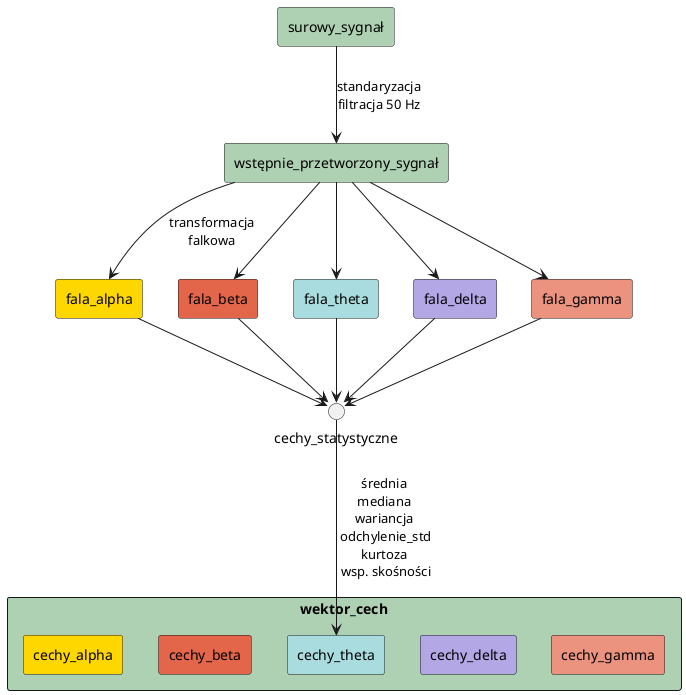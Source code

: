 @startuml waves

rectangle "surowy_sygnał" #ADD1B2
rectangle "wstępnie_przetworzony_sygnał" #ADD1B2
rectangle "fala_alpha" #FFD700
rectangle "fala_beta" #E3664A
rectangle "fala_theta" #A9DCDF
rectangle "fala_delta" #B4A7E5
rectangle "fala_gamma" #EB937F

rectangle "wektor_cech" #ADD1B2{
    rectangle "cechy_alpha" #FFD700
    rectangle "cechy_beta" #E3664A
    rectangle "cechy_theta" #A9DCDF
    rectangle "cechy_delta" #B4A7E5
    rectangle "cechy_gamma" #EB937F
}

surowy_sygnał --> wstępnie_przetworzony_sygnał: standaryzacja\nfiltracja 50 Hz
wstępnie_przetworzony_sygnał --> fala_alpha: transformacja\nfalkowa
wstępnie_przetworzony_sygnał --> fala_beta
wstępnie_przetworzony_sygnał --> fala_theta
wstępnie_przetworzony_sygnał --> fala_delta
wstępnie_przetworzony_sygnał --> fala_gamma

fala_alpha --> cechy_statystyczne
fala_beta --> cechy_statystyczne
fala_theta --> cechy_statystyczne
fala_delta --> cechy_statystyczne
fala_gamma --> cechy_statystyczne

"cechy_alpha" -[hidden]right-> "cechy_beta"
"cechy_beta" -[hidden]right-> "cechy_theta"
"cechy_theta" -[hidden]right-> "cechy_delta"
"cechy_delta" -[hidden]right-> "cechy_gamma"

cechy_statystyczne --> cechy_theta: średnia\nmediana\nwariancja\n odchylenie_std\n kurtoza \n wsp. skośności
@enduml
